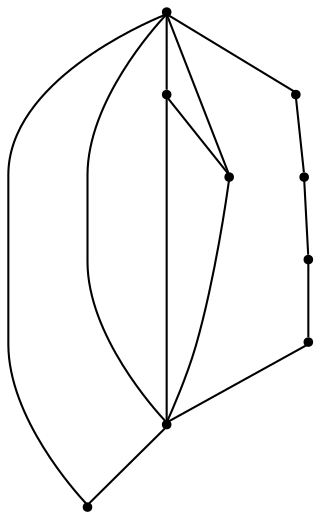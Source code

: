 graph {
  node [shape=point,comment="{\"directed\":false,\"doi\":\"10.1007/978-3-319-27261-0_25\",\"figure\":\"2 (3)\"}"]

  v0 [pos="1087.3086237459088,347.51740908085026"]
  v1 [pos="935.7480465228283,256.583270939363"]
  v2 [pos="935.7480465228284,468.7645374896722"]
  v3 [pos="784.1874375055392,286.8960068561442"]
  v4 [pos="784.1874375055393,438.4558711817474"]
  v5 [pos="986.8978702464271,347.51740908085026"]
  v6 [pos="978.1652092555564,302.14813779793485"]
  v7 [pos="986.8978702464271,377.83014499763146"]
  v8 [pos="957.9723892734986,430.721325199776"]

  v4 -- v3 [id="-2",pos="784.1874375055393,438.4558711817474 784.1874375055392,286.8960068561442 784.1874375055392,286.8960068561442 784.1874375055392,286.8960068561442"]
  v4 -- v1 [id="-3",pos="784.1874375055393,438.4558711817474 794.2890299526105,418.2444131474355 794.2890299526105,418.2444131474355 794.2890299526105,418.2444131474355 804.3948192352498,398.03727907253347 824.6022009649603,357.6230109227294 849.8645439595657,327.31027500594826 875.1227537070207,296.99753908916705 905.4317278838024,276.79040501426505 920.5883451841862,266.68887278124214 935.7480465228283,256.583270939363 935.7480465228283,256.583270939363 935.7480465228283,256.583270939363"]
  v3 -- v1 [id="-4",pos="784.1874375055392,286.8960068561442 804.3948192352498,281.84123471841485 804.3948192352498,281.84123471841485 804.3948192352498,281.84123471841485 824.6022009649603,276.7946335922173 865.0170280127991,266.6889999565189 890.2793710074044,261.6341006435128 915.5375171664417,256.5833345270014 925.643306449081,256.5833345270014 935.7480465228283,256.583270939363"]
  v2 -- v8 [id="-6",pos="935.7480465228284,468.7645374896722 957.9723892734986,430.721325199776 957.9723892734986,430.721325199776 957.9723892734986,430.721325199776"]
  v2 -- v4 [id="-7",pos="935.7480465228284,468.7645374896722 920.5883451841862,468.7645374896722 920.5883451841862,468.7645374896722 920.5883451841862,468.7645374896722 905.4317914722201,468.7645374896722 875.1227537070207,468.7645374896722 849.8646075479834,463.7137872700704 824.6022009649603,458.66305294737816 804.3948192352498,448.5574034147702 794.2890299526105,443.50666909207797 784.1874375055393,438.4558711817474 784.1874375055393,438.4558711817474 784.1874375055393,438.4558711817474"]
  v1 -- v0 [id="-8",pos="935.7480465228283,256.583270939363 958.790295296138,257.62931938453073 958.790295296138,257.62931938453073 958.790295296138,257.62931938453073 981.8314312721378,258.6669742614323 1027.9262937308417,260.75894397649097 1053.184439889879,275.91534372870075 1078.4468464729023,291.06757849059665 1082.8726003446764,319.2925732702714 1085.0937437748642,333.40712136144657 1087.3086237459088,347.51740908085026 1087.3086237459088,347.51740908085026 1087.3086237459088,347.51740908085026"]
  v5 -- v6 [id="-9",pos="986.8978702464271,347.51740908085026 978.1652092555564,302.14813779793485 978.1652092555564,302.14813779793485 978.1652092555564,302.14813779793485"]
  v3 -- v2 [id="-12",pos="784.1874375055392,286.8960068561442 789.2382655232836,302.05250198981156 789.2382655232836,302.05250198981156 789.2382655232836,302.05250198981156 794.2890299526105,317.2089335358405 804.3948192352498,347.517536256127 829.6571622298551,377.8303357605466 854.9153719773101,408.14313526496613 895.3301354367312,438.4559029755665 915.5375171664417,453.60813773746247 935.7490957317203,468.7645374896722 915.5375171664417,453.60813773746247 915.5375171664417,453.60813773746247 935.7480465228284,468.7645374896722 935.7480465228284,468.7645374896722 935.7480465228284,468.7645374896722"]
  v6 -- v1 [id="-14",pos="978.1652092555564,302.14813779793485 935.7480465228283,256.583270939363 935.7480465228283,256.583270939363 935.7480465228283,256.583270939363"]
  v7 -- v5 [id="-15",pos="986.8978702464271,377.83014499763146 986.8978702464271,347.51740908085026 986.8978702464271,347.51740908085026 986.8978702464271,347.51740908085026"]
  v2 -- v0 [id="-16",pos="935.7480465228284,468.7645374896722 955.9523442142805,458.66305294737816 955.9523442142805,458.66305294737816 955.9523442142805,458.66305294737816 976.1638591911415,448.5574034147702 1016.5786226505625,428.3502693398682 1041.8410292335855,408.14313526496613 1067.0992389810406,387.9318044059311 1077.200767839694,367.7288353213429 1082.2557926930067,357.6232016856446 1087.3086237459088,347.51740908085026 1087.3086237459088,347.51740908085026 1087.3086237459088,347.51740908085026"]
  v2 -- v1 [id="-17",pos="935.7480465228284,468.7645374896722 852.5692137179283,391.8323973194278 852.5692137179283,321.1053296652042 935.7480465228283,256.583270939363"]
  v8 -- v7 [id="-20",pos="957.9723892734986,430.721325199776 986.8978702464271,377.83014499763146 986.8978702464271,377.83014499763146 986.8978702464271,377.83014499763146"]
}